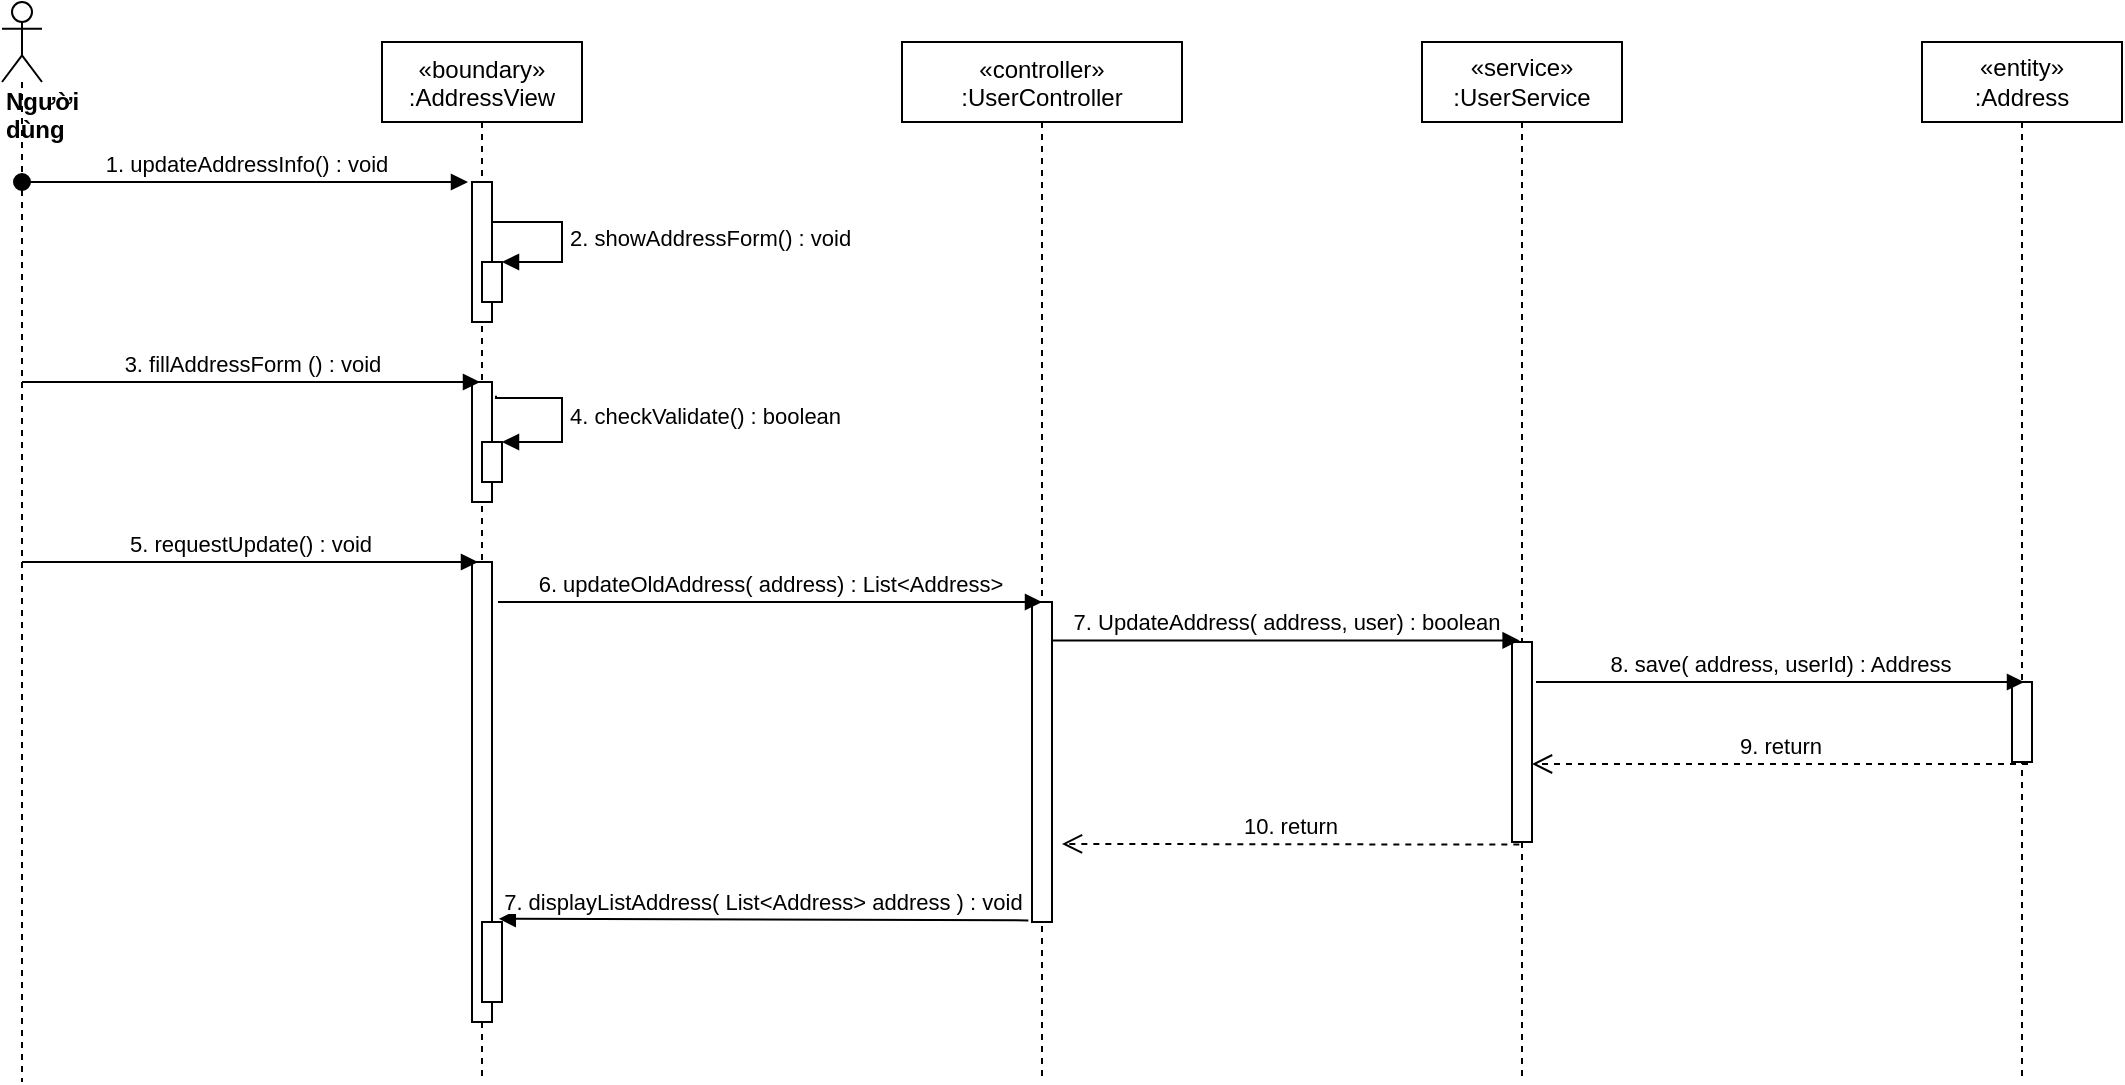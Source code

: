 <mxfile version="14.6.11" type="device"><diagram id="kgpKYQtTHZ0yAKxKKP6v" name="Page-1"><mxGraphModel dx="1038" dy="523" grid="1" gridSize="10" guides="1" tooltips="1" connect="1" arrows="1" fold="1" page="1" pageScale="1" pageWidth="850" pageHeight="1100" math="0" shadow="0"><root><mxCell id="0"/><mxCell id="1" parent="0"/><mxCell id="bPTlxonCoEdXUjU6KVTE-1" value="«boundary»&#10;:AddressView" style="shape=umlLifeline;perimeter=lifelinePerimeter;container=1;collapsible=0;recursiveResize=0;rounded=0;shadow=0;strokeWidth=1;" vertex="1" parent="1"><mxGeometry x="230" y="80" width="100" height="520" as="geometry"/></mxCell><mxCell id="bPTlxonCoEdXUjU6KVTE-2" value="" style="points=[];perimeter=orthogonalPerimeter;rounded=0;shadow=0;strokeWidth=1;" vertex="1" parent="bPTlxonCoEdXUjU6KVTE-1"><mxGeometry x="45" y="70" width="10" height="70" as="geometry"/></mxCell><mxCell id="bPTlxonCoEdXUjU6KVTE-3" value="" style="points=[];perimeter=orthogonalPerimeter;rounded=0;shadow=0;strokeWidth=1;" vertex="1" parent="bPTlxonCoEdXUjU6KVTE-1"><mxGeometry x="45" y="170" width="10" height="60" as="geometry"/></mxCell><mxCell id="bPTlxonCoEdXUjU6KVTE-4" value="" style="html=1;points=[];perimeter=orthogonalPerimeter;" vertex="1" parent="bPTlxonCoEdXUjU6KVTE-1"><mxGeometry x="50" y="110" width="10" height="20" as="geometry"/></mxCell><mxCell id="bPTlxonCoEdXUjU6KVTE-5" value="2. showAddressForm() : void" style="edgeStyle=orthogonalEdgeStyle;html=1;align=left;spacingLeft=2;endArrow=block;rounded=0;entryX=1;entryY=0;" edge="1" parent="bPTlxonCoEdXUjU6KVTE-1" source="bPTlxonCoEdXUjU6KVTE-2" target="bPTlxonCoEdXUjU6KVTE-4"><mxGeometry relative="1" as="geometry"><mxPoint x="70" y="70" as="sourcePoint"/><Array as="points"><mxPoint x="90" y="90"/><mxPoint x="90" y="110"/></Array></mxGeometry></mxCell><mxCell id="bPTlxonCoEdXUjU6KVTE-6" value="" style="html=1;points=[];perimeter=orthogonalPerimeter;" vertex="1" parent="bPTlxonCoEdXUjU6KVTE-1"><mxGeometry x="50" y="200" width="10" height="20" as="geometry"/></mxCell><mxCell id="bPTlxonCoEdXUjU6KVTE-7" value="4. checkValidate() : boolean" style="edgeStyle=orthogonalEdgeStyle;html=1;align=left;spacingLeft=2;endArrow=block;rounded=0;exitX=1.2;exitY=0.114;exitDx=0;exitDy=0;exitPerimeter=0;" edge="1" parent="bPTlxonCoEdXUjU6KVTE-1" source="bPTlxonCoEdXUjU6KVTE-3" target="bPTlxonCoEdXUjU6KVTE-6"><mxGeometry relative="1" as="geometry"><mxPoint x="180" y="110" as="sourcePoint"/><Array as="points"><mxPoint x="57" y="178"/><mxPoint x="90" y="178"/><mxPoint x="90" y="200"/></Array><mxPoint x="120" y="240" as="targetPoint"/></mxGeometry></mxCell><mxCell id="bPTlxonCoEdXUjU6KVTE-8" value="" style="html=1;points=[];perimeter=orthogonalPerimeter;" vertex="1" parent="bPTlxonCoEdXUjU6KVTE-1"><mxGeometry x="45" y="260" width="10" height="230" as="geometry"/></mxCell><mxCell id="bPTlxonCoEdXUjU6KVTE-9" value="" style="html=1;points=[];perimeter=orthogonalPerimeter;" vertex="1" parent="bPTlxonCoEdXUjU6KVTE-1"><mxGeometry x="50" y="440" width="10" height="40" as="geometry"/></mxCell><mxCell id="bPTlxonCoEdXUjU6KVTE-10" value="«controller»&#10;:UserController" style="shape=umlLifeline;perimeter=lifelinePerimeter;container=1;collapsible=0;recursiveResize=0;rounded=0;shadow=0;strokeWidth=1;size=40;" vertex="1" parent="1"><mxGeometry x="490" y="80" width="140" height="520" as="geometry"/></mxCell><mxCell id="bPTlxonCoEdXUjU6KVTE-11" value="" style="points=[];perimeter=orthogonalPerimeter;rounded=0;shadow=0;strokeWidth=1;" vertex="1" parent="bPTlxonCoEdXUjU6KVTE-10"><mxGeometry x="65" y="280" width="10" height="160" as="geometry"/></mxCell><mxCell id="bPTlxonCoEdXUjU6KVTE-12" value="&lt;div&gt;&lt;b&gt;Người dùng&lt;/b&gt;&lt;/div&gt;" style="shape=umlLifeline;participant=umlActor;perimeter=lifelinePerimeter;whiteSpace=wrap;html=1;container=1;collapsible=0;recursiveResize=0;verticalAlign=top;spacingTop=36;outlineConnect=0;align=left;" vertex="1" parent="1"><mxGeometry x="40" y="60" width="20" height="540" as="geometry"/></mxCell><mxCell id="bPTlxonCoEdXUjU6KVTE-13" value="&lt;span&gt;«service»&lt;br&gt;&lt;/span&gt;:UserService" style="shape=umlLifeline;perimeter=lifelinePerimeter;whiteSpace=wrap;html=1;container=1;collapsible=0;recursiveResize=0;outlineConnect=0;" vertex="1" parent="1"><mxGeometry x="750" y="80" width="100" height="520" as="geometry"/></mxCell><mxCell id="bPTlxonCoEdXUjU6KVTE-14" value="" style="points=[];perimeter=orthogonalPerimeter;rounded=0;shadow=0;strokeWidth=1;" vertex="1" parent="bPTlxonCoEdXUjU6KVTE-13"><mxGeometry x="45" y="300" width="10" height="100" as="geometry"/></mxCell><mxCell id="bPTlxonCoEdXUjU6KVTE-15" value="1. updateAddressInfo() : void" style="html=1;verticalAlign=bottom;startArrow=oval;startFill=1;endArrow=block;startSize=8;entryX=-0.2;entryY=0;entryDx=0;entryDy=0;entryPerimeter=0;" edge="1" parent="1" source="bPTlxonCoEdXUjU6KVTE-12" target="bPTlxonCoEdXUjU6KVTE-2"><mxGeometry width="60" relative="1" as="geometry"><mxPoint x="390" y="220" as="sourcePoint"/><mxPoint x="450" y="220" as="targetPoint"/></mxGeometry></mxCell><mxCell id="bPTlxonCoEdXUjU6KVTE-16" value="3. fillAddressForm () : void" style="html=1;verticalAlign=bottom;endArrow=block;entryX=0.4;entryY=0;entryDx=0;entryDy=0;entryPerimeter=0;" edge="1" parent="1" source="bPTlxonCoEdXUjU6KVTE-12" target="bPTlxonCoEdXUjU6KVTE-3"><mxGeometry width="80" relative="1" as="geometry"><mxPoint x="380" y="220" as="sourcePoint"/><mxPoint x="460" y="220" as="targetPoint"/></mxGeometry></mxCell><mxCell id="bPTlxonCoEdXUjU6KVTE-17" value="5. requestUpdate() : void" style="html=1;verticalAlign=bottom;endArrow=block;entryX=0.3;entryY=0;entryDx=0;entryDy=0;entryPerimeter=0;" edge="1" parent="1" source="bPTlxonCoEdXUjU6KVTE-12" target="bPTlxonCoEdXUjU6KVTE-8"><mxGeometry width="80" relative="1" as="geometry"><mxPoint x="380" y="320" as="sourcePoint"/><mxPoint x="278" y="344" as="targetPoint"/></mxGeometry></mxCell><mxCell id="bPTlxonCoEdXUjU6KVTE-18" value="6. updateOldAddress( address) : List&amp;lt;Address&amp;gt;" style="html=1;verticalAlign=bottom;endArrow=block;entryX=0.5;entryY=0;entryDx=0;entryDy=0;entryPerimeter=0;" edge="1" parent="1" target="bPTlxonCoEdXUjU6KVTE-11"><mxGeometry width="80" relative="1" as="geometry"><mxPoint x="288.0" y="360" as="sourcePoint"/><mxPoint x="460" y="320" as="targetPoint"/></mxGeometry></mxCell><mxCell id="bPTlxonCoEdXUjU6KVTE-19" value="&lt;span&gt;«entity»&lt;br&gt;&lt;/span&gt;:Address" style="shape=umlLifeline;perimeter=lifelinePerimeter;whiteSpace=wrap;html=1;container=1;collapsible=0;recursiveResize=0;outlineConnect=0;" vertex="1" parent="1"><mxGeometry x="1000" y="80" width="100" height="520" as="geometry"/></mxCell><mxCell id="bPTlxonCoEdXUjU6KVTE-20" value="" style="points=[];perimeter=orthogonalPerimeter;rounded=0;shadow=0;strokeWidth=1;" vertex="1" parent="bPTlxonCoEdXUjU6KVTE-19"><mxGeometry x="45" y="320" width="10" height="40" as="geometry"/></mxCell><mxCell id="bPTlxonCoEdXUjU6KVTE-21" value="7. UpdateAddress( address, user) : boolean" style="html=1;verticalAlign=bottom;endArrow=block;entryX=0.38;entryY=-0.008;entryDx=0;entryDy=0;entryPerimeter=0;" edge="1" parent="1" source="bPTlxonCoEdXUjU6KVTE-11" target="bPTlxonCoEdXUjU6KVTE-14"><mxGeometry width="80" relative="1" as="geometry"><mxPoint x="680" y="430" as="sourcePoint"/><mxPoint x="780" y="384" as="targetPoint"/></mxGeometry></mxCell><mxCell id="bPTlxonCoEdXUjU6KVTE-22" value="10. return" style="html=1;verticalAlign=bottom;endArrow=open;dashed=1;endSize=8;exitX=0.367;exitY=1.013;exitDx=0;exitDy=0;exitPerimeter=0;entryX=1.5;entryY=0.756;entryDx=0;entryDy=0;entryPerimeter=0;" edge="1" parent="1" source="bPTlxonCoEdXUjU6KVTE-14" target="bPTlxonCoEdXUjU6KVTE-11"><mxGeometry relative="1" as="geometry"><mxPoint x="800" y="440" as="sourcePoint"/><mxPoint x="580" y="481" as="targetPoint"/></mxGeometry></mxCell><mxCell id="bPTlxonCoEdXUjU6KVTE-23" value="8. save( address, userId) : Address" style="html=1;verticalAlign=bottom;endArrow=block;entryX=0.6;entryY=0;entryDx=0;entryDy=0;entryPerimeter=0;" edge="1" parent="1" target="bPTlxonCoEdXUjU6KVTE-20"><mxGeometry width="80" relative="1" as="geometry"><mxPoint x="807" y="400" as="sourcePoint"/><mxPoint x="830" y="420" as="targetPoint"/></mxGeometry></mxCell><mxCell id="bPTlxonCoEdXUjU6KVTE-24" value="9. return" style="html=1;verticalAlign=bottom;endArrow=open;dashed=1;endSize=8;exitX=0.8;exitY=1.025;exitDx=0;exitDy=0;exitPerimeter=0;" edge="1" parent="1" source="bPTlxonCoEdXUjU6KVTE-20" target="bPTlxonCoEdXUjU6KVTE-14"><mxGeometry relative="1" as="geometry"><mxPoint x="830" y="420" as="sourcePoint"/><mxPoint x="750" y="420" as="targetPoint"/></mxGeometry></mxCell><mxCell id="bPTlxonCoEdXUjU6KVTE-25" value="7. displayListAddress( List&lt;Address&gt; address ) : void" style="verticalAlign=bottom;endArrow=block;shadow=0;strokeWidth=1;entryX=0.84;entryY=-0.04;entryDx=0;entryDy=0;entryPerimeter=0;exitX=-0.18;exitY=0.995;exitDx=0;exitDy=0;exitPerimeter=0;" edge="1" parent="1" source="bPTlxonCoEdXUjU6KVTE-11" target="bPTlxonCoEdXUjU6KVTE-9"><mxGeometry relative="1" as="geometry"><mxPoint x="520" y="522" as="sourcePoint"/><mxPoint x="350" y="535" as="targetPoint"/></mxGeometry></mxCell></root></mxGraphModel></diagram></mxfile>